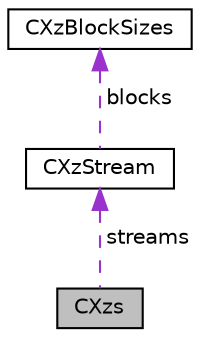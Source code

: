 digraph "CXzs"
{
 // LATEX_PDF_SIZE
  edge [fontname="Helvetica",fontsize="10",labelfontname="Helvetica",labelfontsize="10"];
  node [fontname="Helvetica",fontsize="10",shape=record];
  Node1 [label="CXzs",height=0.2,width=0.4,color="black", fillcolor="grey75", style="filled", fontcolor="black",tooltip=" "];
  Node2 -> Node1 [dir="back",color="darkorchid3",fontsize="10",style="dashed",label=" streams" ,fontname="Helvetica"];
  Node2 [label="CXzStream",height=0.2,width=0.4,color="black", fillcolor="white", style="filled",URL="$struct_c_xz_stream.html",tooltip=" "];
  Node3 -> Node2 [dir="back",color="darkorchid3",fontsize="10",style="dashed",label=" blocks" ,fontname="Helvetica"];
  Node3 [label="CXzBlockSizes",height=0.2,width=0.4,color="black", fillcolor="white", style="filled",URL="$struct_c_xz_block_sizes.html",tooltip=" "];
}
